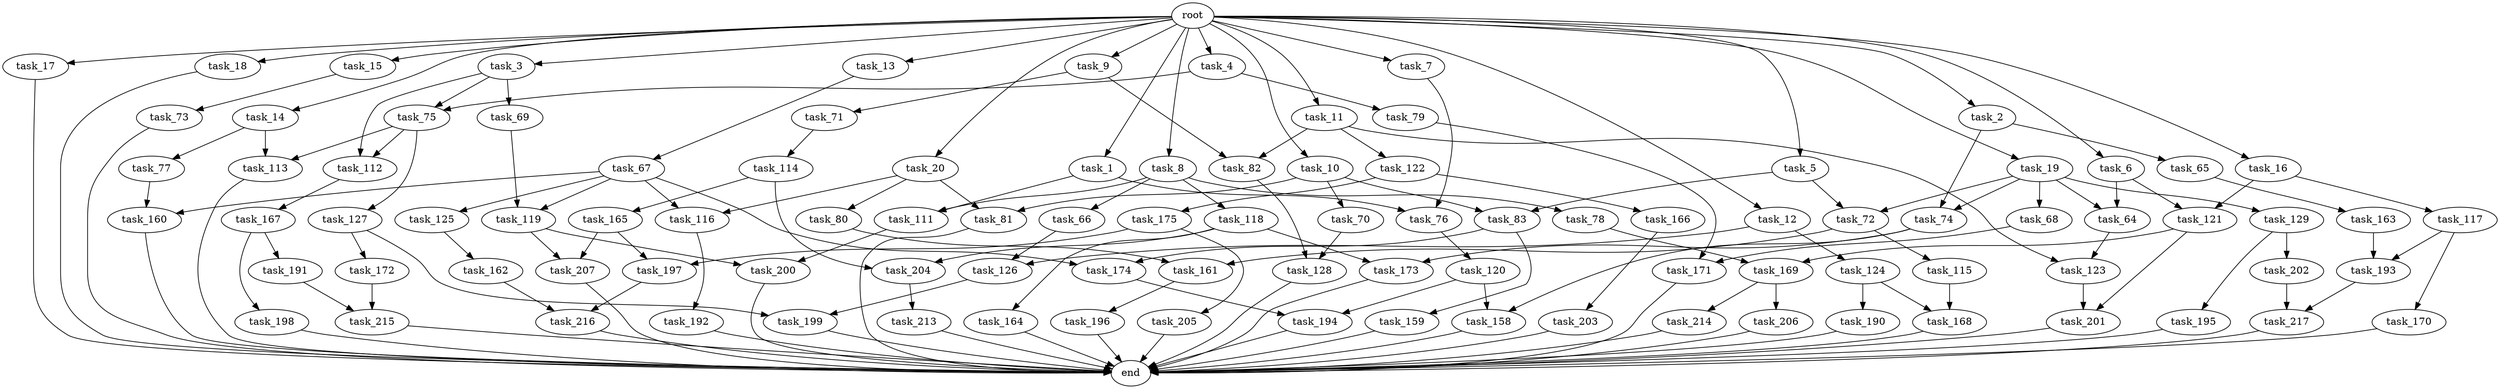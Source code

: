 digraph G {
  root [size="0.000000"];
  task_1 [size="1.024000"];
  task_2 [size="1.024000"];
  task_3 [size="1.024000"];
  task_4 [size="1.024000"];
  task_5 [size="1.024000"];
  task_6 [size="1.024000"];
  task_7 [size="1.024000"];
  task_8 [size="1.024000"];
  task_9 [size="1.024000"];
  task_10 [size="1.024000"];
  task_11 [size="1.024000"];
  task_12 [size="1.024000"];
  task_13 [size="1.024000"];
  task_14 [size="1.024000"];
  task_15 [size="1.024000"];
  task_16 [size="1.024000"];
  task_17 [size="1.024000"];
  task_18 [size="1.024000"];
  task_19 [size="1.024000"];
  task_20 [size="1.024000"];
  task_64 [size="68719476.736000"];
  task_65 [size="77309411.328000"];
  task_66 [size="309237645.312000"];
  task_67 [size="214748364.800000"];
  task_68 [size="34359738.368000"];
  task_69 [size="214748364.800000"];
  task_70 [size="695784701.952000"];
  task_71 [size="420906795.008000"];
  task_72 [size="730144440.320000"];
  task_73 [size="309237645.312000"];
  task_74 [size="111669149.696000"];
  task_75 [size="523986010.112000"];
  task_76 [size="171798691.840000"];
  task_77 [size="549755813.888000"];
  task_78 [size="309237645.312000"];
  task_79 [size="309237645.312000"];
  task_80 [size="77309411.328000"];
  task_81 [size="773094113.280000"];
  task_82 [size="498216206.336000"];
  task_83 [size="1391569403.904000"];
  task_111 [size="343597383.680000"];
  task_112 [size="910533066.752000"];
  task_113 [size="1245540515.840000"];
  task_114 [size="34359738.368000"];
  task_115 [size="420906795.008000"];
  task_116 [size="111669149.696000"];
  task_117 [size="214748364.800000"];
  task_118 [size="309237645.312000"];
  task_119 [size="584115552.256000"];
  task_120 [size="309237645.312000"];
  task_121 [size="249108103.168000"];
  task_122 [size="77309411.328000"];
  task_123 [size="111669149.696000"];
  task_124 [size="214748364.800000"];
  task_125 [size="34359738.368000"];
  task_126 [size="635655159.808000"];
  task_127 [size="695784701.952000"];
  task_128 [size="687194767.360000"];
  task_129 [size="34359738.368000"];
  task_158 [size="1168231104.512000"];
  task_159 [size="34359738.368000"];
  task_160 [size="68719476.736000"];
  task_161 [size="841813590.016000"];
  task_162 [size="549755813.888000"];
  task_163 [size="137438953.472000"];
  task_164 [size="309237645.312000"];
  task_165 [size="695784701.952000"];
  task_166 [size="77309411.328000"];
  task_167 [size="695784701.952000"];
  task_168 [size="1279900254.208000"];
  task_169 [size="970662608.896000"];
  task_170 [size="858993459.200000"];
  task_171 [size="446676598.784000"];
  task_172 [size="549755813.888000"];
  task_173 [size="1168231104.512000"];
  task_174 [size="68719476.736000"];
  task_175 [size="77309411.328000"];
  task_190 [size="858993459.200000"];
  task_191 [size="77309411.328000"];
  task_192 [size="695784701.952000"];
  task_193 [size="1073741824.000000"];
  task_194 [size="343597383.680000"];
  task_195 [size="549755813.888000"];
  task_196 [size="309237645.312000"];
  task_197 [size="1073741824.000000"];
  task_198 [size="77309411.328000"];
  task_199 [size="1099511627.776000"];
  task_200 [size="833223655.424000"];
  task_201 [size="558345748.480000"];
  task_202 [size="549755813.888000"];
  task_203 [size="137438953.472000"];
  task_204 [size="1005022347.264000"];
  task_205 [size="858993459.200000"];
  task_206 [size="214748364.800000"];
  task_207 [size="910533066.752000"];
  task_213 [size="77309411.328000"];
  task_214 [size="214748364.800000"];
  task_215 [size="858993459.200000"];
  task_216 [size="635655159.808000"];
  task_217 [size="833223655.424000"];
  end [size="0.000000"];

  root -> task_1 [size="1.000000"];
  root -> task_2 [size="1.000000"];
  root -> task_3 [size="1.000000"];
  root -> task_4 [size="1.000000"];
  root -> task_5 [size="1.000000"];
  root -> task_6 [size="1.000000"];
  root -> task_7 [size="1.000000"];
  root -> task_8 [size="1.000000"];
  root -> task_9 [size="1.000000"];
  root -> task_10 [size="1.000000"];
  root -> task_11 [size="1.000000"];
  root -> task_12 [size="1.000000"];
  root -> task_13 [size="1.000000"];
  root -> task_14 [size="1.000000"];
  root -> task_15 [size="1.000000"];
  root -> task_16 [size="1.000000"];
  root -> task_17 [size="1.000000"];
  root -> task_18 [size="1.000000"];
  root -> task_19 [size="1.000000"];
  root -> task_20 [size="1.000000"];
  task_1 -> task_76 [size="33554432.000000"];
  task_1 -> task_111 [size="33554432.000000"];
  task_2 -> task_65 [size="75497472.000000"];
  task_2 -> task_74 [size="75497472.000000"];
  task_3 -> task_69 [size="209715200.000000"];
  task_3 -> task_75 [size="209715200.000000"];
  task_3 -> task_112 [size="209715200.000000"];
  task_4 -> task_75 [size="301989888.000000"];
  task_4 -> task_79 [size="301989888.000000"];
  task_5 -> task_72 [size="679477248.000000"];
  task_5 -> task_83 [size="679477248.000000"];
  task_6 -> task_64 [size="33554432.000000"];
  task_6 -> task_121 [size="33554432.000000"];
  task_7 -> task_76 [size="134217728.000000"];
  task_8 -> task_66 [size="301989888.000000"];
  task_8 -> task_78 [size="301989888.000000"];
  task_8 -> task_111 [size="301989888.000000"];
  task_8 -> task_118 [size="301989888.000000"];
  task_9 -> task_71 [size="411041792.000000"];
  task_9 -> task_82 [size="411041792.000000"];
  task_10 -> task_70 [size="679477248.000000"];
  task_10 -> task_81 [size="679477248.000000"];
  task_10 -> task_83 [size="679477248.000000"];
  task_11 -> task_82 [size="75497472.000000"];
  task_11 -> task_122 [size="75497472.000000"];
  task_11 -> task_123 [size="75497472.000000"];
  task_12 -> task_124 [size="209715200.000000"];
  task_12 -> task_126 [size="209715200.000000"];
  task_13 -> task_67 [size="209715200.000000"];
  task_14 -> task_77 [size="536870912.000000"];
  task_14 -> task_113 [size="536870912.000000"];
  task_15 -> task_73 [size="301989888.000000"];
  task_16 -> task_117 [size="209715200.000000"];
  task_16 -> task_121 [size="209715200.000000"];
  task_17 -> end [size="1.000000"];
  task_18 -> end [size="1.000000"];
  task_19 -> task_64 [size="33554432.000000"];
  task_19 -> task_68 [size="33554432.000000"];
  task_19 -> task_72 [size="33554432.000000"];
  task_19 -> task_74 [size="33554432.000000"];
  task_19 -> task_129 [size="33554432.000000"];
  task_20 -> task_80 [size="75497472.000000"];
  task_20 -> task_81 [size="75497472.000000"];
  task_20 -> task_116 [size="75497472.000000"];
  task_64 -> task_123 [size="33554432.000000"];
  task_65 -> task_163 [size="134217728.000000"];
  task_66 -> task_126 [size="411041792.000000"];
  task_67 -> task_116 [size="33554432.000000"];
  task_67 -> task_119 [size="33554432.000000"];
  task_67 -> task_125 [size="33554432.000000"];
  task_67 -> task_160 [size="33554432.000000"];
  task_67 -> task_174 [size="33554432.000000"];
  task_68 -> task_171 [size="134217728.000000"];
  task_69 -> task_119 [size="536870912.000000"];
  task_70 -> task_128 [size="134217728.000000"];
  task_71 -> task_114 [size="33554432.000000"];
  task_72 -> task_115 [size="411041792.000000"];
  task_72 -> task_161 [size="411041792.000000"];
  task_73 -> end [size="1.000000"];
  task_74 -> task_158 [size="838860800.000000"];
  task_74 -> task_173 [size="838860800.000000"];
  task_75 -> task_112 [size="679477248.000000"];
  task_75 -> task_113 [size="679477248.000000"];
  task_75 -> task_127 [size="679477248.000000"];
  task_76 -> task_120 [size="301989888.000000"];
  task_77 -> task_160 [size="33554432.000000"];
  task_78 -> task_169 [size="536870912.000000"];
  task_79 -> task_171 [size="301989888.000000"];
  task_80 -> task_161 [size="411041792.000000"];
  task_81 -> end [size="1.000000"];
  task_82 -> task_128 [size="536870912.000000"];
  task_83 -> task_159 [size="33554432.000000"];
  task_83 -> task_174 [size="33554432.000000"];
  task_111 -> task_200 [size="134217728.000000"];
  task_112 -> task_167 [size="679477248.000000"];
  task_113 -> end [size="1.000000"];
  task_114 -> task_165 [size="679477248.000000"];
  task_114 -> task_204 [size="679477248.000000"];
  task_115 -> task_168 [size="411041792.000000"];
  task_116 -> task_192 [size="679477248.000000"];
  task_117 -> task_170 [size="838860800.000000"];
  task_117 -> task_193 [size="838860800.000000"];
  task_118 -> task_164 [size="301989888.000000"];
  task_118 -> task_173 [size="301989888.000000"];
  task_118 -> task_204 [size="301989888.000000"];
  task_119 -> task_200 [size="679477248.000000"];
  task_119 -> task_207 [size="679477248.000000"];
  task_120 -> task_158 [size="301989888.000000"];
  task_120 -> task_194 [size="301989888.000000"];
  task_121 -> task_169 [size="411041792.000000"];
  task_121 -> task_201 [size="411041792.000000"];
  task_122 -> task_166 [size="75497472.000000"];
  task_122 -> task_175 [size="75497472.000000"];
  task_123 -> task_201 [size="134217728.000000"];
  task_124 -> task_168 [size="838860800.000000"];
  task_124 -> task_190 [size="838860800.000000"];
  task_125 -> task_162 [size="536870912.000000"];
  task_126 -> task_199 [size="536870912.000000"];
  task_127 -> task_172 [size="536870912.000000"];
  task_127 -> task_199 [size="536870912.000000"];
  task_128 -> end [size="1.000000"];
  task_129 -> task_195 [size="536870912.000000"];
  task_129 -> task_202 [size="536870912.000000"];
  task_158 -> end [size="1.000000"];
  task_159 -> end [size="1.000000"];
  task_160 -> end [size="1.000000"];
  task_161 -> task_196 [size="301989888.000000"];
  task_162 -> task_216 [size="209715200.000000"];
  task_163 -> task_193 [size="209715200.000000"];
  task_164 -> end [size="1.000000"];
  task_165 -> task_197 [size="209715200.000000"];
  task_165 -> task_207 [size="209715200.000000"];
  task_166 -> task_203 [size="134217728.000000"];
  task_167 -> task_191 [size="75497472.000000"];
  task_167 -> task_198 [size="75497472.000000"];
  task_168 -> end [size="1.000000"];
  task_169 -> task_206 [size="209715200.000000"];
  task_169 -> task_214 [size="209715200.000000"];
  task_170 -> end [size="1.000000"];
  task_171 -> end [size="1.000000"];
  task_172 -> task_215 [size="301989888.000000"];
  task_173 -> end [size="1.000000"];
  task_174 -> task_194 [size="33554432.000000"];
  task_175 -> task_197 [size="838860800.000000"];
  task_175 -> task_205 [size="838860800.000000"];
  task_190 -> end [size="1.000000"];
  task_191 -> task_215 [size="536870912.000000"];
  task_192 -> end [size="1.000000"];
  task_193 -> task_217 [size="679477248.000000"];
  task_194 -> end [size="1.000000"];
  task_195 -> end [size="1.000000"];
  task_196 -> end [size="1.000000"];
  task_197 -> task_216 [size="411041792.000000"];
  task_198 -> end [size="1.000000"];
  task_199 -> end [size="1.000000"];
  task_200 -> end [size="1.000000"];
  task_201 -> end [size="1.000000"];
  task_202 -> task_217 [size="134217728.000000"];
  task_203 -> end [size="1.000000"];
  task_204 -> task_213 [size="75497472.000000"];
  task_205 -> end [size="1.000000"];
  task_206 -> end [size="1.000000"];
  task_207 -> end [size="1.000000"];
  task_213 -> end [size="1.000000"];
  task_214 -> end [size="1.000000"];
  task_215 -> end [size="1.000000"];
  task_216 -> end [size="1.000000"];
  task_217 -> end [size="1.000000"];
}
